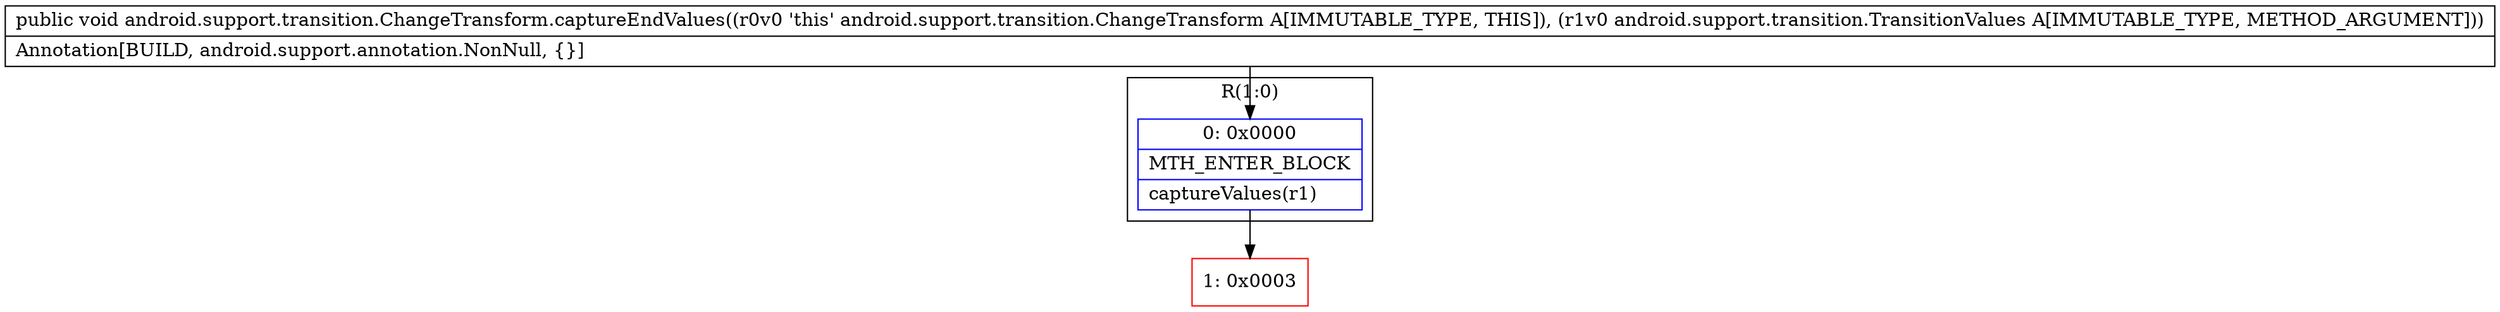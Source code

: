 digraph "CFG forandroid.support.transition.ChangeTransform.captureEndValues(Landroid\/support\/transition\/TransitionValues;)V" {
subgraph cluster_Region_786960235 {
label = "R(1:0)";
node [shape=record,color=blue];
Node_0 [shape=record,label="{0\:\ 0x0000|MTH_ENTER_BLOCK\l|captureValues(r1)\l}"];
}
Node_1 [shape=record,color=red,label="{1\:\ 0x0003}"];
MethodNode[shape=record,label="{public void android.support.transition.ChangeTransform.captureEndValues((r0v0 'this' android.support.transition.ChangeTransform A[IMMUTABLE_TYPE, THIS]), (r1v0 android.support.transition.TransitionValues A[IMMUTABLE_TYPE, METHOD_ARGUMENT]))  | Annotation[BUILD, android.support.annotation.NonNull, \{\}]\l}"];
MethodNode -> Node_0;
Node_0 -> Node_1;
}

